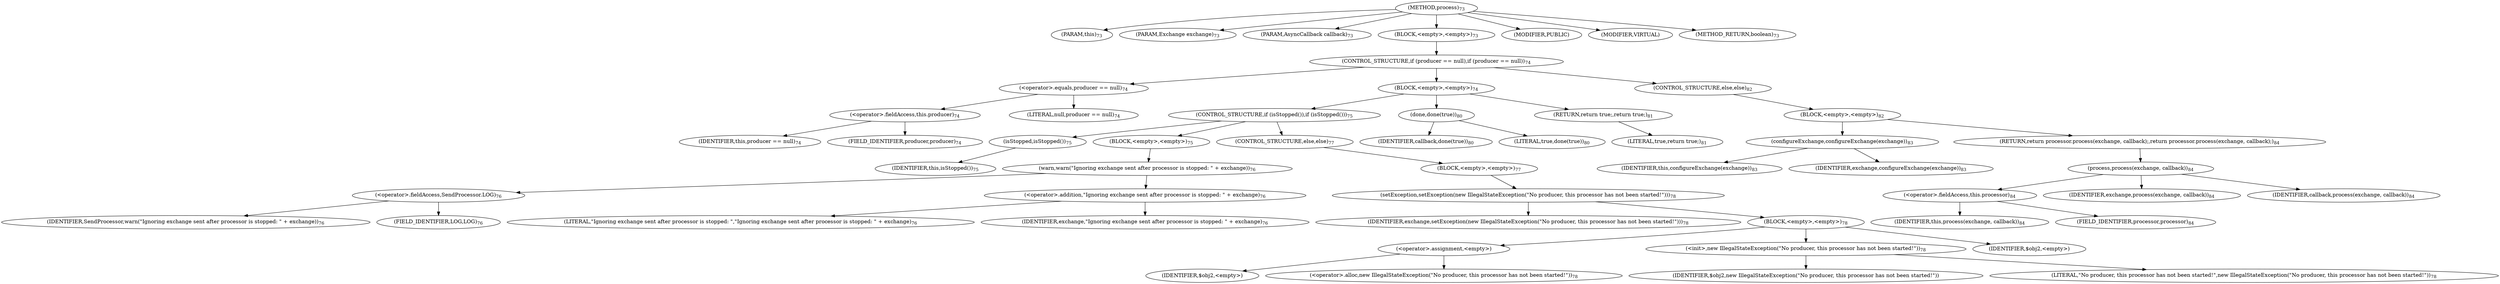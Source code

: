 digraph "process" {  
"146" [label = <(METHOD,process)<SUB>73</SUB>> ]
"12" [label = <(PARAM,this)<SUB>73</SUB>> ]
"147" [label = <(PARAM,Exchange exchange)<SUB>73</SUB>> ]
"148" [label = <(PARAM,AsyncCallback callback)<SUB>73</SUB>> ]
"149" [label = <(BLOCK,&lt;empty&gt;,&lt;empty&gt;)<SUB>73</SUB>> ]
"150" [label = <(CONTROL_STRUCTURE,if (producer == null),if (producer == null))<SUB>74</SUB>> ]
"151" [label = <(&lt;operator&gt;.equals,producer == null)<SUB>74</SUB>> ]
"152" [label = <(&lt;operator&gt;.fieldAccess,this.producer)<SUB>74</SUB>> ]
"153" [label = <(IDENTIFIER,this,producer == null)<SUB>74</SUB>> ]
"154" [label = <(FIELD_IDENTIFIER,producer,producer)<SUB>74</SUB>> ]
"155" [label = <(LITERAL,null,producer == null)<SUB>74</SUB>> ]
"156" [label = <(BLOCK,&lt;empty&gt;,&lt;empty&gt;)<SUB>74</SUB>> ]
"157" [label = <(CONTROL_STRUCTURE,if (isStopped()),if (isStopped()))<SUB>75</SUB>> ]
"158" [label = <(isStopped,isStopped())<SUB>75</SUB>> ]
"11" [label = <(IDENTIFIER,this,isStopped())<SUB>75</SUB>> ]
"159" [label = <(BLOCK,&lt;empty&gt;,&lt;empty&gt;)<SUB>75</SUB>> ]
"160" [label = <(warn,warn(&quot;Ignoring exchange sent after processor is stopped: &quot; + exchange))<SUB>76</SUB>> ]
"161" [label = <(&lt;operator&gt;.fieldAccess,SendProcessor.LOG)<SUB>76</SUB>> ]
"162" [label = <(IDENTIFIER,SendProcessor,warn(&quot;Ignoring exchange sent after processor is stopped: &quot; + exchange))<SUB>76</SUB>> ]
"163" [label = <(FIELD_IDENTIFIER,LOG,LOG)<SUB>76</SUB>> ]
"164" [label = <(&lt;operator&gt;.addition,&quot;Ignoring exchange sent after processor is stopped: &quot; + exchange)<SUB>76</SUB>> ]
"165" [label = <(LITERAL,&quot;Ignoring exchange sent after processor is stopped: &quot;,&quot;Ignoring exchange sent after processor is stopped: &quot; + exchange)<SUB>76</SUB>> ]
"166" [label = <(IDENTIFIER,exchange,&quot;Ignoring exchange sent after processor is stopped: &quot; + exchange)<SUB>76</SUB>> ]
"167" [label = <(CONTROL_STRUCTURE,else,else)<SUB>77</SUB>> ]
"168" [label = <(BLOCK,&lt;empty&gt;,&lt;empty&gt;)<SUB>77</SUB>> ]
"169" [label = <(setException,setException(new IllegalStateException(&quot;No producer, this processor has not been started!&quot;)))<SUB>78</SUB>> ]
"170" [label = <(IDENTIFIER,exchange,setException(new IllegalStateException(&quot;No producer, this processor has not been started!&quot;)))<SUB>78</SUB>> ]
"171" [label = <(BLOCK,&lt;empty&gt;,&lt;empty&gt;)<SUB>78</SUB>> ]
"172" [label = <(&lt;operator&gt;.assignment,&lt;empty&gt;)> ]
"173" [label = <(IDENTIFIER,$obj2,&lt;empty&gt;)> ]
"174" [label = <(&lt;operator&gt;.alloc,new IllegalStateException(&quot;No producer, this processor has not been started!&quot;))<SUB>78</SUB>> ]
"175" [label = <(&lt;init&gt;,new IllegalStateException(&quot;No producer, this processor has not been started!&quot;))<SUB>78</SUB>> ]
"176" [label = <(IDENTIFIER,$obj2,new IllegalStateException(&quot;No producer, this processor has not been started!&quot;))> ]
"177" [label = <(LITERAL,&quot;No producer, this processor has not been started!&quot;,new IllegalStateException(&quot;No producer, this processor has not been started!&quot;))<SUB>78</SUB>> ]
"178" [label = <(IDENTIFIER,$obj2,&lt;empty&gt;)> ]
"179" [label = <(done,done(true))<SUB>80</SUB>> ]
"180" [label = <(IDENTIFIER,callback,done(true))<SUB>80</SUB>> ]
"181" [label = <(LITERAL,true,done(true))<SUB>80</SUB>> ]
"182" [label = <(RETURN,return true;,return true;)<SUB>81</SUB>> ]
"183" [label = <(LITERAL,true,return true;)<SUB>81</SUB>> ]
"184" [label = <(CONTROL_STRUCTURE,else,else)<SUB>82</SUB>> ]
"185" [label = <(BLOCK,&lt;empty&gt;,&lt;empty&gt;)<SUB>82</SUB>> ]
"186" [label = <(configureExchange,configureExchange(exchange))<SUB>83</SUB>> ]
"13" [label = <(IDENTIFIER,this,configureExchange(exchange))<SUB>83</SUB>> ]
"187" [label = <(IDENTIFIER,exchange,configureExchange(exchange))<SUB>83</SUB>> ]
"188" [label = <(RETURN,return processor.process(exchange, callback);,return processor.process(exchange, callback);)<SUB>84</SUB>> ]
"189" [label = <(process,process(exchange, callback))<SUB>84</SUB>> ]
"190" [label = <(&lt;operator&gt;.fieldAccess,this.processor)<SUB>84</SUB>> ]
"191" [label = <(IDENTIFIER,this,process(exchange, callback))<SUB>84</SUB>> ]
"192" [label = <(FIELD_IDENTIFIER,processor,processor)<SUB>84</SUB>> ]
"193" [label = <(IDENTIFIER,exchange,process(exchange, callback))<SUB>84</SUB>> ]
"194" [label = <(IDENTIFIER,callback,process(exchange, callback))<SUB>84</SUB>> ]
"195" [label = <(MODIFIER,PUBLIC)> ]
"196" [label = <(MODIFIER,VIRTUAL)> ]
"197" [label = <(METHOD_RETURN,boolean)<SUB>73</SUB>> ]
  "146" -> "12" 
  "146" -> "147" 
  "146" -> "148" 
  "146" -> "149" 
  "146" -> "195" 
  "146" -> "196" 
  "146" -> "197" 
  "149" -> "150" 
  "150" -> "151" 
  "150" -> "156" 
  "150" -> "184" 
  "151" -> "152" 
  "151" -> "155" 
  "152" -> "153" 
  "152" -> "154" 
  "156" -> "157" 
  "156" -> "179" 
  "156" -> "182" 
  "157" -> "158" 
  "157" -> "159" 
  "157" -> "167" 
  "158" -> "11" 
  "159" -> "160" 
  "160" -> "161" 
  "160" -> "164" 
  "161" -> "162" 
  "161" -> "163" 
  "164" -> "165" 
  "164" -> "166" 
  "167" -> "168" 
  "168" -> "169" 
  "169" -> "170" 
  "169" -> "171" 
  "171" -> "172" 
  "171" -> "175" 
  "171" -> "178" 
  "172" -> "173" 
  "172" -> "174" 
  "175" -> "176" 
  "175" -> "177" 
  "179" -> "180" 
  "179" -> "181" 
  "182" -> "183" 
  "184" -> "185" 
  "185" -> "186" 
  "185" -> "188" 
  "186" -> "13" 
  "186" -> "187" 
  "188" -> "189" 
  "189" -> "190" 
  "189" -> "193" 
  "189" -> "194" 
  "190" -> "191" 
  "190" -> "192" 
}
